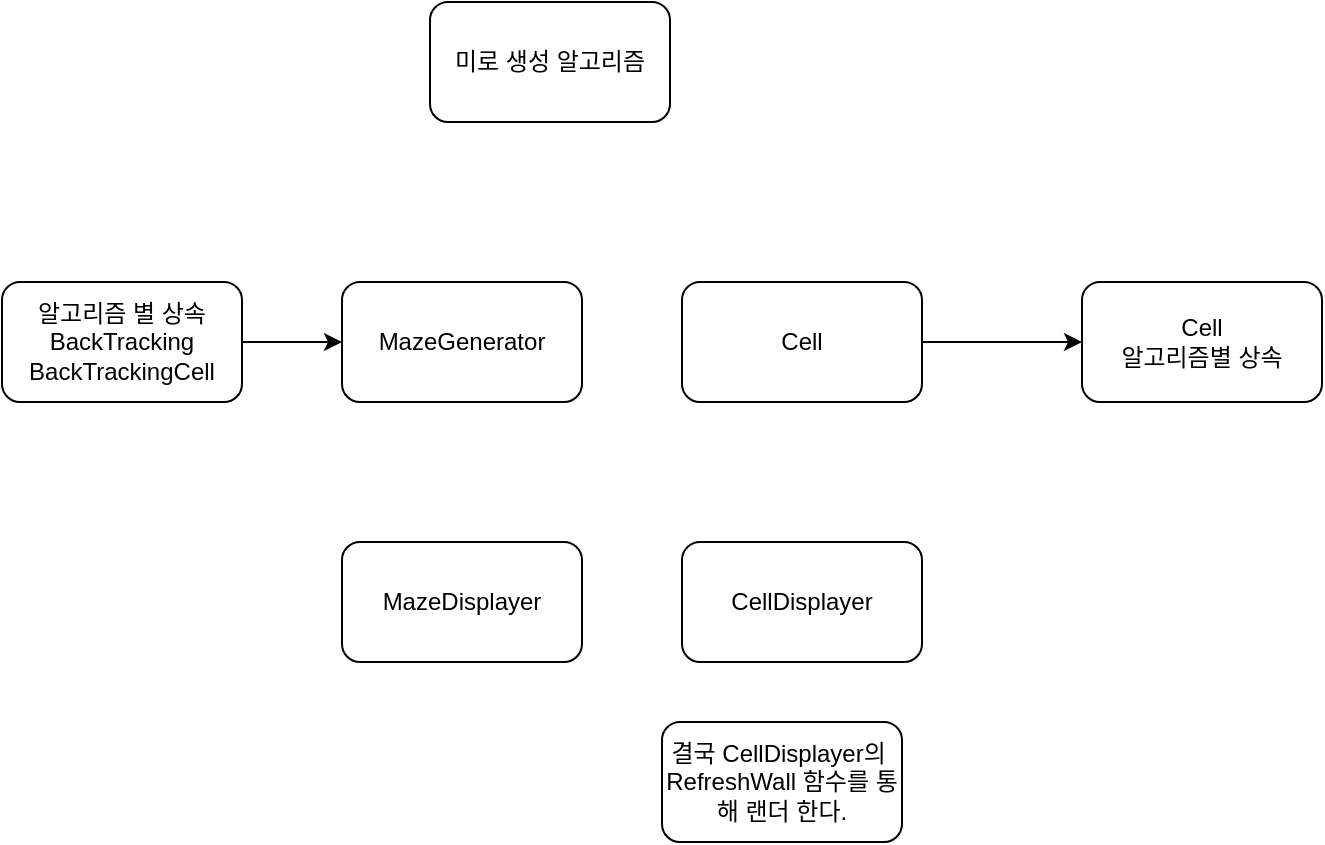 <mxfile version="22.0.2" type="device">
  <diagram name="페이지-1" id="vG920ayvRO1No3iPuSZf">
    <mxGraphModel dx="1418" dy="828" grid="1" gridSize="10" guides="1" tooltips="1" connect="1" arrows="1" fold="1" page="1" pageScale="1" pageWidth="827" pageHeight="1169" math="0" shadow="0">
      <root>
        <mxCell id="0" />
        <mxCell id="1" parent="0" />
        <mxCell id="PEx7do8Qcd85nzU76y9i-1" value="미로 생성 알고리즘" style="rounded=1;whiteSpace=wrap;html=1;" vertex="1" parent="1">
          <mxGeometry x="294" y="150" width="120" height="60" as="geometry" />
        </mxCell>
        <mxCell id="PEx7do8Qcd85nzU76y9i-2" value="MazeGenerator" style="rounded=1;whiteSpace=wrap;html=1;" vertex="1" parent="1">
          <mxGeometry x="250" y="290" width="120" height="60" as="geometry" />
        </mxCell>
        <mxCell id="PEx7do8Qcd85nzU76y9i-10" value="" style="edgeStyle=orthogonalEdgeStyle;rounded=0;orthogonalLoop=1;jettySize=auto;html=1;" edge="1" parent="1" source="PEx7do8Qcd85nzU76y9i-3" target="PEx7do8Qcd85nzU76y9i-9">
          <mxGeometry relative="1" as="geometry" />
        </mxCell>
        <mxCell id="PEx7do8Qcd85nzU76y9i-3" value="Cell" style="rounded=1;whiteSpace=wrap;html=1;" vertex="1" parent="1">
          <mxGeometry x="420" y="290" width="120" height="60" as="geometry" />
        </mxCell>
        <mxCell id="PEx7do8Qcd85nzU76y9i-4" value="MazeDisplayer" style="rounded=1;whiteSpace=wrap;html=1;" vertex="1" parent="1">
          <mxGeometry x="250" y="420" width="120" height="60" as="geometry" />
        </mxCell>
        <mxCell id="PEx7do8Qcd85nzU76y9i-5" value="CellDisplayer" style="rounded=1;whiteSpace=wrap;html=1;" vertex="1" parent="1">
          <mxGeometry x="420" y="420" width="120" height="60" as="geometry" />
        </mxCell>
        <mxCell id="PEx7do8Qcd85nzU76y9i-6" value="결국 CellDisplayer의&amp;nbsp;&lt;br&gt;RefreshWall 함수를 통해 랜더 한다." style="rounded=1;whiteSpace=wrap;html=1;" vertex="1" parent="1">
          <mxGeometry x="410" y="510" width="120" height="60" as="geometry" />
        </mxCell>
        <mxCell id="PEx7do8Qcd85nzU76y9i-8" value="" style="edgeStyle=orthogonalEdgeStyle;rounded=0;orthogonalLoop=1;jettySize=auto;html=1;" edge="1" parent="1" source="PEx7do8Qcd85nzU76y9i-7" target="PEx7do8Qcd85nzU76y9i-2">
          <mxGeometry relative="1" as="geometry" />
        </mxCell>
        <mxCell id="PEx7do8Qcd85nzU76y9i-7" value="알고리즘 별 상속&lt;br&gt;BackTracking&lt;br&gt;BackTrackingCell" style="rounded=1;whiteSpace=wrap;html=1;" vertex="1" parent="1">
          <mxGeometry x="80" y="290" width="120" height="60" as="geometry" />
        </mxCell>
        <mxCell id="PEx7do8Qcd85nzU76y9i-9" value="Cell&lt;br&gt;알고리즘별 상속" style="rounded=1;whiteSpace=wrap;html=1;" vertex="1" parent="1">
          <mxGeometry x="620" y="290" width="120" height="60" as="geometry" />
        </mxCell>
      </root>
    </mxGraphModel>
  </diagram>
</mxfile>
